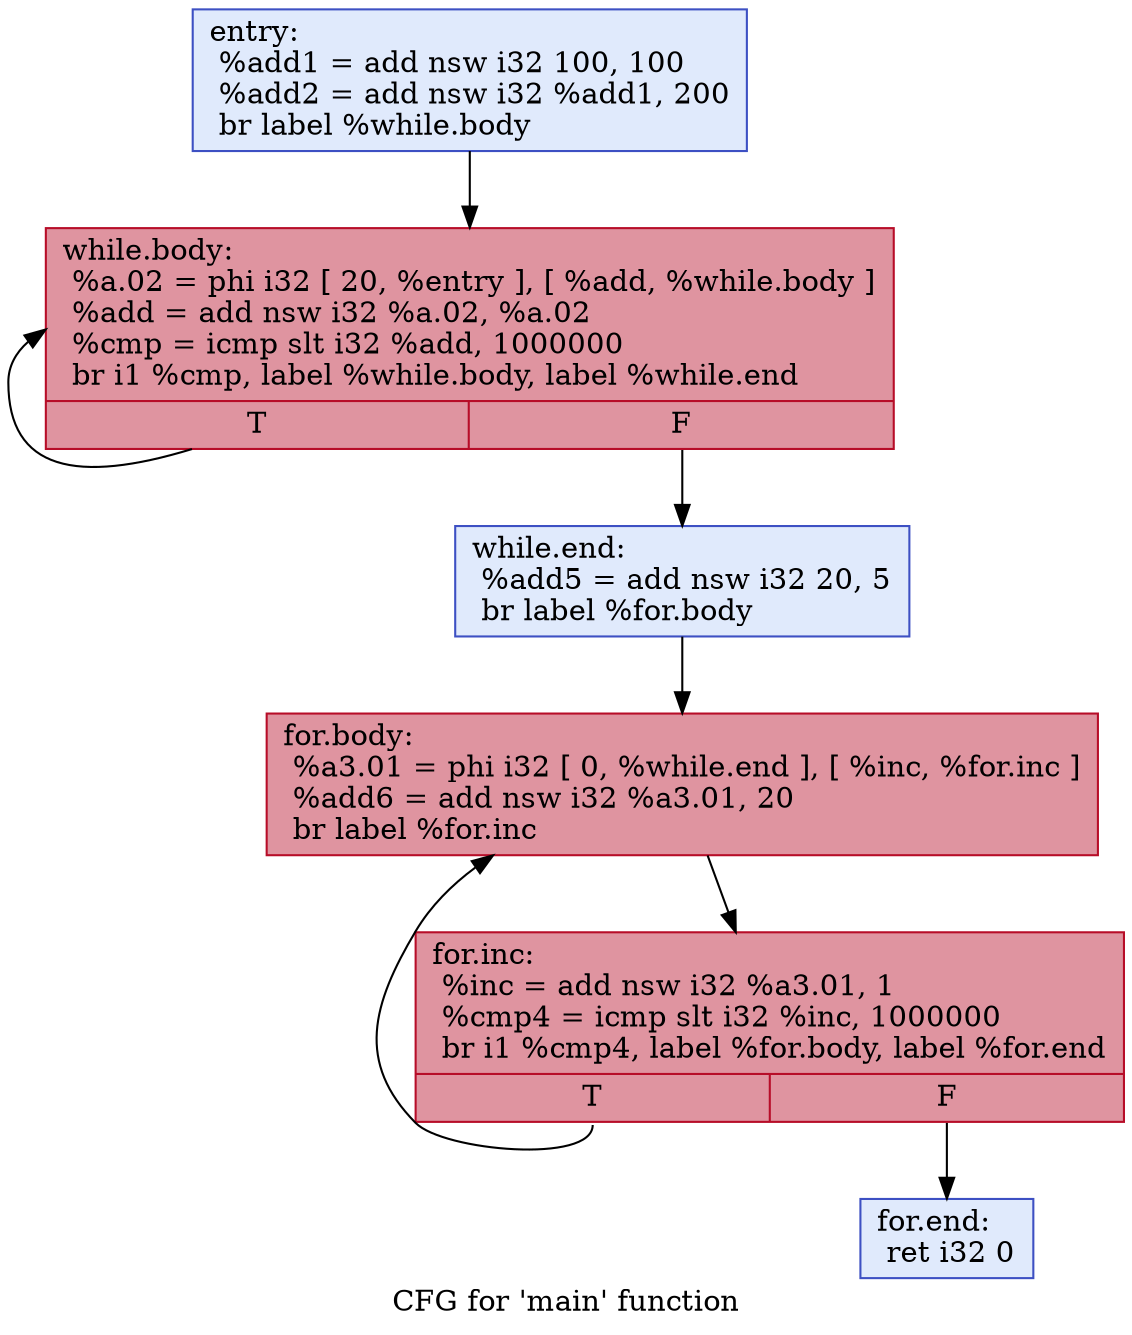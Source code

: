 digraph "CFG for 'main' function" {
	label="CFG for 'main' function";

	Node0x56432468bb00 [shape=record,color="#3d50c3ff", style=filled, fillcolor="#b9d0f970",label="{entry:\l  %add1 = add nsw i32 100, 100\l  %add2 = add nsw i32 %add1, 200\l  br label %while.body\l}"];
	Node0x56432468bb00 -> Node0x56432468fb30;
	Node0x56432468fb30 [shape=record,color="#b70d28ff", style=filled, fillcolor="#b70d2870",label="{while.body:                                       \l  %a.02 = phi i32 [ 20, %entry ], [ %add, %while.body ]\l  %add = add nsw i32 %a.02, %a.02\l  %cmp = icmp slt i32 %add, 1000000\l  br i1 %cmp, label %while.body, label %while.end\l|{<s0>T|<s1>F}}"];
	Node0x56432468fb30:s0 -> Node0x56432468fb30;
	Node0x56432468fb30:s1 -> Node0x56432468fb80;
	Node0x56432468fb80 [shape=record,color="#3d50c3ff", style=filled, fillcolor="#b9d0f970",label="{while.end:                                        \l  %add5 = add nsw i32 20, 5\l  br label %for.body\l}"];
	Node0x56432468fb80 -> Node0x56432468fbd0;
	Node0x56432468fbd0 [shape=record,color="#b70d28ff", style=filled, fillcolor="#b70d2870",label="{for.body:                                         \l  %a3.01 = phi i32 [ 0, %while.end ], [ %inc, %for.inc ]\l  %add6 = add nsw i32 %a3.01, 20\l  br label %for.inc\l}"];
	Node0x56432468fbd0 -> Node0x56432468fc20;
	Node0x56432468fc20 [shape=record,color="#b70d28ff", style=filled, fillcolor="#b70d2870",label="{for.inc:                                          \l  %inc = add nsw i32 %a3.01, 1\l  %cmp4 = icmp slt i32 %inc, 1000000\l  br i1 %cmp4, label %for.body, label %for.end\l|{<s0>T|<s1>F}}"];
	Node0x56432468fc20:s0 -> Node0x56432468fbd0;
	Node0x56432468fc20:s1 -> Node0x56432468fc70;
	Node0x56432468fc70 [shape=record,color="#3d50c3ff", style=filled, fillcolor="#b9d0f970",label="{for.end:                                          \l  ret i32 0\l}"];
}
